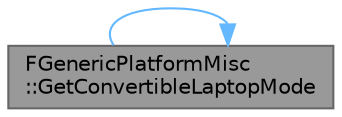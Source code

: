 digraph "FGenericPlatformMisc::GetConvertibleLaptopMode"
{
 // INTERACTIVE_SVG=YES
 // LATEX_PDF_SIZE
  bgcolor="transparent";
  edge [fontname=Helvetica,fontsize=10,labelfontname=Helvetica,labelfontsize=10];
  node [fontname=Helvetica,fontsize=10,shape=box,height=0.2,width=0.4];
  rankdir="LR";
  Node1 [id="Node000001",label="FGenericPlatformMisc\l::GetConvertibleLaptopMode",height=0.2,width=0.4,color="gray40", fillcolor="grey60", style="filled", fontcolor="black",tooltip="Gets the current mode of convertible laptops, i.e."];
  Node1 -> Node1 [id="edge1_Node000001_Node000001",color="steelblue1",style="solid",tooltip=" "];
}
